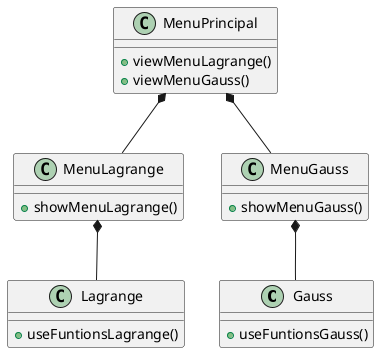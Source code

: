 @startuml Lagrange
class Gauss
class Lagrange
class MenuPrincipal
class MenuLagrange
class MenuGauss


MenuPrincipal *-- MenuGauss
MenuPrincipal *-- MenuLagrange

MenuGauss *-- Gauss
MenuLagrange *-- Lagrange

class MenuPrincipal{
    + viewMenuLagrange()
    + viewMenuGauss()  
}
class MenuLagrange{
    + showMenuLagrange()
}
class MenuGauss{
    + showMenuGauss()
}
class Gauss{
    + useFuntionsGauss()
}
class Lagrange{
    + useFuntionsLagrange()
}
